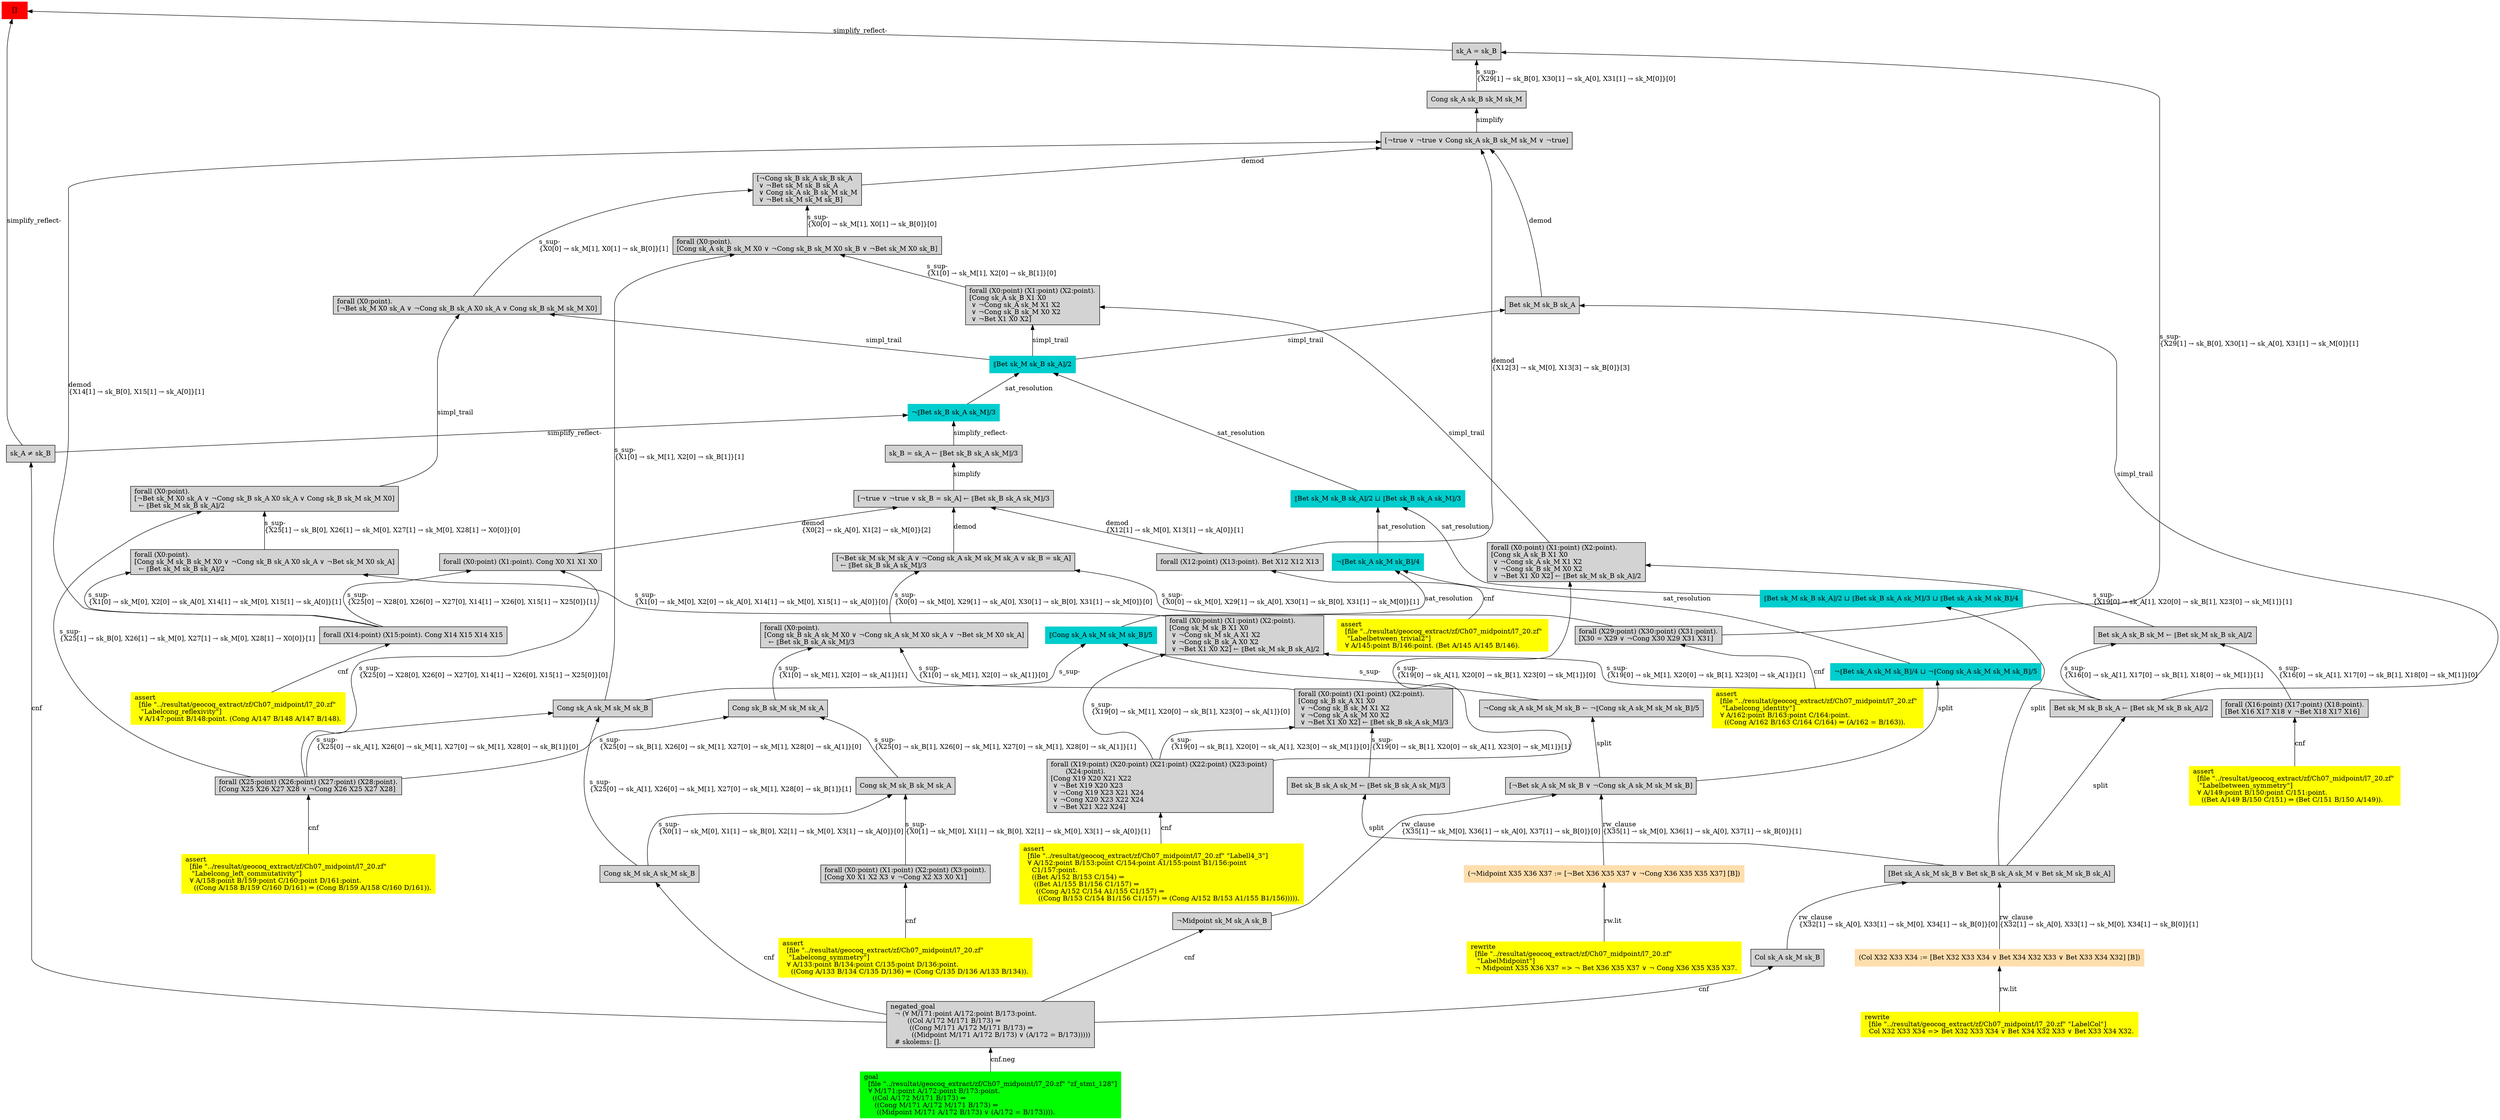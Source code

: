 digraph "unsat_graph" {
  vertex_0 [color=red, label="[]", shape=box, style=filled];
  vertex_0 -> vertex_1 [label="simplify_reflect-", dir="back"];
  vertex_1 [shape=box, label="sk_A ≠ sk_B\l", style=filled];
  vertex_1 -> vertex_2 [label="cnf", dir="back"];
  vertex_2 [shape=box, label="negated_goal\l  ¬ (∀ M/171:point A/172:point B/173:point.\l        ((Col A/172 M/171 B/173) ⇒\l         ((Cong M/171 A/172 M/171 B/173) ⇒\l          ((Midpoint M/171 A/172 B/173) ∨ (A/172 = B/173)))))\l  # skolems: [].\l", style=filled];
  vertex_2 -> vertex_3 [label="cnf.neg", dir="back"];
  vertex_3 [color=green, shape=box, label="goal\l  [file \"../resultat/geocoq_extract/zf/Ch07_midpoint/l7_20.zf\" \"zf_stmt_128\"]\l  ∀ M/171:point A/172:point B/173:point.\l    ((Col A/172 M/171 B/173) ⇒\l     ((Cong M/171 A/172 M/171 B/173) ⇒\l      ((Midpoint M/171 A/172 B/173) ∨ (A/172 = B/173)))).\l", style=filled];
  vertex_0 -> vertex_4 [label="simplify_reflect-", dir="back"];
  vertex_4 [shape=box, label="sk_A = sk_B\l", style=filled];
  vertex_4 -> vertex_5 [label="s_sup-\l\{X29[1] → sk_B[0], X30[1] → sk_A[0], X31[1] → sk_M[0]\}[1]\l", dir="back"];
  vertex_5 [shape=box, label="forall (X29:point) (X30:point) (X31:point).\l[X30 = X29 ∨ ¬Cong X30 X29 X31 X31]\l", style=filled];
  vertex_5 -> vertex_6 [label="cnf", dir="back"];
  vertex_6 [color=yellow, shape=box, label="assert\l  [file \"../resultat/geocoq_extract/zf/Ch07_midpoint/l7_20.zf\" \l   \"Labelcong_identity\"]\l  ∀ A/162:point B/163:point C/164:point.\l    ((Cong A/162 B/163 C/164 C/164) ⇒ (A/162 = B/163)).\l", style=filled];
  vertex_4 -> vertex_7 [label="s_sup-\l\{X29[1] → sk_B[0], X30[1] → sk_A[0], X31[1] → sk_M[0]\}[0]\l", dir="back"];
  vertex_7 [shape=box, label="Cong sk_A sk_B sk_M sk_M\l", style=filled];
  vertex_7 -> vertex_8 [label="simplify", dir="back"];
  vertex_8 [shape=box, label="[¬true ∨ ¬true ∨ Cong sk_A sk_B sk_M sk_M ∨ ¬true]\l", style=filled];
  vertex_8 -> vertex_9 [label="demod\l\{X12[3] → sk_M[0], X13[3] → sk_B[0]\}[3]\l", dir="back"];
  vertex_9 [shape=box, label="forall (X12:point) (X13:point). Bet X12 X12 X13\l", style=filled];
  vertex_9 -> vertex_10 [label="cnf", dir="back"];
  vertex_10 [color=yellow, shape=box, label="assert\l  [file \"../resultat/geocoq_extract/zf/Ch07_midpoint/l7_20.zf\" \l   \"Labelbetween_trivial2\"]\l  ∀ A/145:point B/146:point. (Bet A/145 A/145 B/146).\l", style=filled];
  vertex_8 -> vertex_11 [label="demod", dir="back"];
  vertex_11 [shape=box, label="Bet sk_M sk_B sk_A\l", style=filled];
  vertex_11 -> vertex_12 [label="simpl_trail", dir="back"];
  vertex_12 [color=cyan3, shape=box, label="⟦Bet sk_M sk_B sk_A⟧/2\l", style=filled];
  vertex_12 -> vertex_13 [label="sat_resolution", dir="back"];
  vertex_13 [color=cyan3, shape=box, label="¬⟦Bet sk_B sk_A sk_M⟧/3\l", style=filled];
  vertex_13 -> vertex_1 [label="simplify_reflect-", dir="back"];
  vertex_13 -> vertex_14 [label="simplify_reflect-", dir="back"];
  vertex_14 [shape=box, label="sk_B = sk_A ← ⟦Bet sk_B sk_A sk_M⟧/3\l", style=filled];
  vertex_14 -> vertex_15 [label="simplify", dir="back"];
  vertex_15 [shape=box, label="[¬true ∨ ¬true ∨ sk_B = sk_A] ← ⟦Bet sk_B sk_A sk_M⟧/3\l", style=filled];
  vertex_15 -> vertex_16 [label="demod\l\{X0[2] → sk_A[0], X1[2] → sk_M[0]\}[2]\l", dir="back"];
  vertex_16 [shape=box, label="forall (X0:point) (X1:point). Cong X0 X1 X1 X0\l", style=filled];
  vertex_16 -> vertex_17 [label="s_sup-\l\{X25[0] → X28[0], X26[0] → X27[0], X14[1] → X26[0], X15[1] → X25[0]\}[0]\l", dir="back"];
  vertex_17 [shape=box, label="forall (X25:point) (X26:point) (X27:point) (X28:point).\l[Cong X25 X26 X27 X28 ∨ ¬Cong X26 X25 X27 X28]\l", style=filled];
  vertex_17 -> vertex_18 [label="cnf", dir="back"];
  vertex_18 [color=yellow, shape=box, label="assert\l  [file \"../resultat/geocoq_extract/zf/Ch07_midpoint/l7_20.zf\" \l   \"Labelcong_left_commutativity\"]\l  ∀ A/158:point B/159:point C/160:point D/161:point.\l    ((Cong A/158 B/159 C/160 D/161) ⇒ (Cong B/159 A/158 C/160 D/161)).\l", style=filled];
  vertex_16 -> vertex_19 [label="s_sup-\l\{X25[0] → X28[0], X26[0] → X27[0], X14[1] → X26[0], X15[1] → X25[0]\}[1]\l", dir="back"];
  vertex_19 [shape=box, label="forall (X14:point) (X15:point). Cong X14 X15 X14 X15\l", style=filled];
  vertex_19 -> vertex_20 [label="cnf", dir="back"];
  vertex_20 [color=yellow, shape=box, label="assert\l  [file \"../resultat/geocoq_extract/zf/Ch07_midpoint/l7_20.zf\" \l   \"Labelcong_reflexivity\"]\l  ∀ A/147:point B/148:point. (Cong A/147 B/148 A/147 B/148).\l", style=filled];
  vertex_15 -> vertex_9 [label="demod\l\{X12[1] → sk_M[0], X13[1] → sk_A[0]\}[1]\l", dir="back"];
  vertex_15 -> vertex_21 [label="demod", dir="back"];
  vertex_21 [shape=box, label="[¬Bet sk_M sk_M sk_A ∨ ¬Cong sk_A sk_M sk_M sk_A ∨ sk_B = sk_A]\l  ← ⟦Bet sk_B sk_A sk_M⟧/3\l", style=filled];
  vertex_21 -> vertex_5 [label="s_sup-\l\{X0[0] → sk_M[0], X29[1] → sk_A[0], X30[1] → sk_B[0], X31[1] → sk_M[0]\}[1]\l", dir="back"];
  vertex_21 -> vertex_22 [label="s_sup-\l\{X0[0] → sk_M[0], X29[1] → sk_A[0], X30[1] → sk_B[0], X31[1] → sk_M[0]\}[0]\l", dir="back"];
  vertex_22 [shape=box, label="forall (X0:point).\l[Cong sk_B sk_A sk_M X0 ∨ ¬Cong sk_A sk_M X0 sk_A ∨ ¬Bet sk_M X0 sk_A]\l  ← ⟦Bet sk_B sk_A sk_M⟧/3\l", style=filled];
  vertex_22 -> vertex_23 [label="s_sup-\l\{X1[0] → sk_M[1], X2[0] → sk_A[1]\}[0]\l", dir="back"];
  vertex_23 [shape=box, label="forall (X0:point) (X1:point) (X2:point).\l[Cong sk_B sk_A X1 X0\l ∨ ¬Cong sk_B sk_M X1 X2\l ∨ ¬Cong sk_A sk_M X0 X2\l ∨ ¬Bet X1 X0 X2] ← ⟦Bet sk_B sk_A sk_M⟧/3\l", style=filled];
  vertex_23 -> vertex_24 [label="s_sup-\l\{X19[0] → sk_B[1], X20[0] → sk_A[1], X23[0] → sk_M[1]\}[0]\l", dir="back"];
  vertex_24 [shape=box, label="forall (X19:point) (X20:point) (X21:point) (X22:point) (X23:point) \l       (X24:point).\l[Cong X19 X20 X21 X22\l ∨ ¬Bet X19 X20 X23\l ∨ ¬Cong X19 X23 X21 X24\l ∨ ¬Cong X20 X23 X22 X24\l ∨ ¬Bet X21 X22 X24]\l", style=filled];
  vertex_24 -> vertex_25 [label="cnf", dir="back"];
  vertex_25 [color=yellow, shape=box, label="assert\l  [file \"../resultat/geocoq_extract/zf/Ch07_midpoint/l7_20.zf\" \"Labell4_3\"]\l  ∀ A/152:point B/153:point C/154:point A1/155:point B1/156:point \l    C1/157:point.\l    ((Bet A/152 B/153 C/154) ⇒\l     ((Bet A1/155 B1/156 C1/157) ⇒\l      ((Cong A/152 C/154 A1/155 C1/157) ⇒\l       ((Cong B/153 C/154 B1/156 C1/157) ⇒ (Cong A/152 B/153 A1/155 B1/156))))).\l", style=filled];
  vertex_23 -> vertex_26 [label="s_sup-\l\{X19[0] → sk_B[1], X20[0] → sk_A[1], X23[0] → sk_M[1]\}[1]\l", dir="back"];
  vertex_26 [shape=box, label="Bet sk_B sk_A sk_M ← ⟦Bet sk_B sk_A sk_M⟧/3\l", style=filled];
  vertex_26 -> vertex_27 [label="split", dir="back"];
  vertex_27 [shape=box, label="[Bet sk_A sk_M sk_B ∨ Bet sk_B sk_A sk_M ∨ Bet sk_M sk_B sk_A]\l", style=filled];
  vertex_27 -> vertex_28 [label="rw_clause\l\{X32[1] → sk_A[0], X33[1] → sk_M[0], X34[1] → sk_B[0]\}[1]\l", dir="back"];
  vertex_28 [color=navajowhite, shape=box, label="(Col X32 X33 X34 := [Bet X32 X33 X34 ∨ Bet X34 X32 X33 ∨ Bet X33 X34 X32] [B])\l", style=filled];
  vertex_28 -> vertex_29 [label="rw.lit", dir="back"];
  vertex_29 [color=yellow, shape=box, label="rewrite\l  [file \"../resultat/geocoq_extract/zf/Ch07_midpoint/l7_20.zf\" \"LabelCol\"]\l  Col X32 X33 X34 =\> Bet X32 X33 X34 ∨ Bet X34 X32 X33 ∨ Bet X33 X34 X32.\l", style=filled];
  vertex_27 -> vertex_30 [label="rw_clause\l\{X32[1] → sk_A[0], X33[1] → sk_M[0], X34[1] → sk_B[0]\}[0]\l", dir="back"];
  vertex_30 [shape=box, label="Col sk_A sk_M sk_B\l", style=filled];
  vertex_30 -> vertex_2 [label="cnf", dir="back"];
  vertex_22 -> vertex_31 [label="s_sup-\l\{X1[0] → sk_M[1], X2[0] → sk_A[1]\}[1]\l", dir="back"];
  vertex_31 [shape=box, label="Cong sk_B sk_M sk_M sk_A\l", style=filled];
  vertex_31 -> vertex_17 [label="s_sup-\l\{X25[0] → sk_B[1], X26[0] → sk_M[1], X27[0] → sk_M[1], X28[0] → sk_A[1]\}[0]\l", dir="back"];
  vertex_31 -> vertex_32 [label="s_sup-\l\{X25[0] → sk_B[1], X26[0] → sk_M[1], X27[0] → sk_M[1], X28[0] → sk_A[1]\}[1]\l", dir="back"];
  vertex_32 [shape=box, label="Cong sk_M sk_B sk_M sk_A\l", style=filled];
  vertex_32 -> vertex_33 [label="s_sup-\l\{X0[1] → sk_M[0], X1[1] → sk_B[0], X2[1] → sk_M[0], X3[1] → sk_A[0]\}[1]\l", dir="back"];
  vertex_33 [shape=box, label="forall (X0:point) (X1:point) (X2:point) (X3:point).\l[Cong X0 X1 X2 X3 ∨ ¬Cong X2 X3 X0 X1]\l", style=filled];
  vertex_33 -> vertex_34 [label="cnf", dir="back"];
  vertex_34 [color=yellow, shape=box, label="assert\l  [file \"../resultat/geocoq_extract/zf/Ch07_midpoint/l7_20.zf\" \l   \"Labelcong_symmetry\"]\l  ∀ A/133:point B/134:point C/135:point D/136:point.\l    ((Cong A/133 B/134 C/135 D/136) ⇒ (Cong C/135 D/136 A/133 B/134)).\l", style=filled];
  vertex_32 -> vertex_35 [label="s_sup-\l\{X0[1] → sk_M[0], X1[1] → sk_B[0], X2[1] → sk_M[0], X3[1] → sk_A[0]\}[0]\l", dir="back"];
  vertex_35 [shape=box, label="Cong sk_M sk_A sk_M sk_B\l", style=filled];
  vertex_35 -> vertex_2 [label="cnf", dir="back"];
  vertex_12 -> vertex_36 [label="sat_resolution", dir="back"];
  vertex_36 [color=cyan3, shape=box, label="⟦Bet sk_M sk_B sk_A⟧/2 ⊔ ⟦Bet sk_B sk_A sk_M⟧/3\l", style=filled];
  vertex_36 -> vertex_37 [label="sat_resolution", dir="back"];
  vertex_37 [color=cyan3, shape=box, label="¬⟦Bet sk_A sk_M sk_B⟧/4\l", style=filled];
  vertex_37 -> vertex_38 [label="sat_resolution", dir="back"];
  vertex_38 [color=cyan3, shape=box, label="⟦Cong sk_A sk_M sk_M sk_B⟧/5\l", style=filled];
  vertex_38 -> vertex_39 [label="s_sup-\l", dir="back"];
  vertex_39 [shape=box, label="¬Cong sk_A sk_M sk_M sk_B ← ¬⟦Cong sk_A sk_M sk_M sk_B⟧/5\l", style=filled];
  vertex_39 -> vertex_40 [label="split", dir="back"];
  vertex_40 [shape=box, label="[¬Bet sk_A sk_M sk_B ∨ ¬Cong sk_A sk_M sk_M sk_B]\l", style=filled];
  vertex_40 -> vertex_41 [label="rw_clause\l\{X35[1] → sk_M[0], X36[1] → sk_A[0], X37[1] → sk_B[0]\}[1]\l", dir="back"];
  vertex_41 [color=navajowhite, shape=box, label="(¬Midpoint X35 X36 X37 := [¬Bet X36 X35 X37 ∨ ¬Cong X36 X35 X35 X37] [B])\l", style=filled];
  vertex_41 -> vertex_42 [label="rw.lit", dir="back"];
  vertex_42 [color=yellow, shape=box, label="rewrite\l  [file \"../resultat/geocoq_extract/zf/Ch07_midpoint/l7_20.zf\" \l   \"LabelMidpoint\"]\l  ¬ Midpoint X35 X36 X37 =\> ¬ Bet X36 X35 X37 ∨ ¬ Cong X36 X35 X35 X37.\l", style=filled];
  vertex_40 -> vertex_43 [label="rw_clause\l\{X35[1] → sk_M[0], X36[1] → sk_A[0], X37[1] → sk_B[0]\}[0]\l", dir="back"];
  vertex_43 [shape=box, label="¬Midpoint sk_M sk_A sk_B\l", style=filled];
  vertex_43 -> vertex_2 [label="cnf", dir="back"];
  vertex_38 -> vertex_44 [label="s_sup-\l", dir="back"];
  vertex_44 [shape=box, label="Cong sk_A sk_M sk_M sk_B\l", style=filled];
  vertex_44 -> vertex_17 [label="s_sup-\l\{X25[0] → sk_A[1], X26[0] → sk_M[1], X27[0] → sk_M[1], X28[0] → sk_B[1]\}[0]\l", dir="back"];
  vertex_44 -> vertex_35 [label="s_sup-\l\{X25[0] → sk_A[1], X26[0] → sk_M[1], X27[0] → sk_M[1], X28[0] → sk_B[1]\}[1]\l", dir="back"];
  vertex_37 -> vertex_45 [label="sat_resolution", dir="back"];
  vertex_45 [color=cyan3, shape=box, label="¬⟦Bet sk_A sk_M sk_B⟧/4 ⊔ ¬⟦Cong sk_A sk_M sk_M sk_B⟧/5\l", style=filled];
  vertex_45 -> vertex_40 [label="split", dir="back"];
  vertex_36 -> vertex_46 [label="sat_resolution", dir="back"];
  vertex_46 [color=cyan3, shape=box, label="⟦Bet sk_M sk_B sk_A⟧/2 ⊔ ⟦Bet sk_B sk_A sk_M⟧/3 ⊔ ⟦Bet sk_A sk_M sk_B⟧/4\l", style=filled];
  vertex_46 -> vertex_27 [label="split", dir="back"];
  vertex_11 -> vertex_47 [label="simpl_trail", dir="back"];
  vertex_47 [shape=box, label="Bet sk_M sk_B sk_A ← ⟦Bet sk_M sk_B sk_A⟧/2\l", style=filled];
  vertex_47 -> vertex_27 [label="split", dir="back"];
  vertex_8 -> vertex_19 [label="demod\l\{X14[1] → sk_B[0], X15[1] → sk_A[0]\}[1]\l", dir="back"];
  vertex_8 -> vertex_48 [label="demod", dir="back"];
  vertex_48 [shape=box, label="[¬Cong sk_B sk_A sk_B sk_A\l ∨ ¬Bet sk_M sk_B sk_A\l ∨ Cong sk_A sk_B sk_M sk_M\l ∨ ¬Bet sk_M sk_M sk_B]\l", style=filled];
  vertex_48 -> vertex_49 [label="s_sup-\l\{X0[0] → sk_M[1], X0[1] → sk_B[0]\}[0]\l", dir="back"];
  vertex_49 [shape=box, label="forall (X0:point).\l[Cong sk_A sk_B sk_M X0 ∨ ¬Cong sk_B sk_M X0 sk_B ∨ ¬Bet sk_M X0 sk_B]\l", style=filled];
  vertex_49 -> vertex_50 [label="s_sup-\l\{X1[0] → sk_M[1], X2[0] → sk_B[1]\}[0]\l", dir="back"];
  vertex_50 [shape=box, label="forall (X0:point) (X1:point) (X2:point).\l[Cong sk_A sk_B X1 X0\l ∨ ¬Cong sk_A sk_M X1 X2\l ∨ ¬Cong sk_B sk_M X0 X2\l ∨ ¬Bet X1 X0 X2]\l", style=filled];
  vertex_50 -> vertex_12 [label="simpl_trail", dir="back"];
  vertex_50 -> vertex_51 [label="simpl_trail", dir="back"];
  vertex_51 [shape=box, label="forall (X0:point) (X1:point) (X2:point).\l[Cong sk_A sk_B X1 X0\l ∨ ¬Cong sk_A sk_M X1 X2\l ∨ ¬Cong sk_B sk_M X0 X2\l ∨ ¬Bet X1 X0 X2] ← ⟦Bet sk_M sk_B sk_A⟧/2\l", style=filled];
  vertex_51 -> vertex_24 [label="s_sup-\l\{X19[0] → sk_A[1], X20[0] → sk_B[1], X23[0] → sk_M[1]\}[0]\l", dir="back"];
  vertex_51 -> vertex_52 [label="s_sup-\l\{X19[0] → sk_A[1], X20[0] → sk_B[1], X23[0] → sk_M[1]\}[1]\l", dir="back"];
  vertex_52 [shape=box, label="Bet sk_A sk_B sk_M ← ⟦Bet sk_M sk_B sk_A⟧/2\l", style=filled];
  vertex_52 -> vertex_53 [label="s_sup-\l\{X16[0] → sk_A[1], X17[0] → sk_B[1], X18[0] → sk_M[1]\}[0]\l", dir="back"];
  vertex_53 [shape=box, label="forall (X16:point) (X17:point) (X18:point).\l[Bet X16 X17 X18 ∨ ¬Bet X18 X17 X16]\l", style=filled];
  vertex_53 -> vertex_54 [label="cnf", dir="back"];
  vertex_54 [color=yellow, shape=box, label="assert\l  [file \"../resultat/geocoq_extract/zf/Ch07_midpoint/l7_20.zf\" \l   \"Labelbetween_symmetry\"]\l  ∀ A/149:point B/150:point C/151:point.\l    ((Bet A/149 B/150 C/151) ⇒ (Bet C/151 B/150 A/149)).\l", style=filled];
  vertex_52 -> vertex_47 [label="s_sup-\l\{X16[0] → sk_A[1], X17[0] → sk_B[1], X18[0] → sk_M[1]\}[1]\l", dir="back"];
  vertex_49 -> vertex_44 [label="s_sup-\l\{X1[0] → sk_M[1], X2[0] → sk_B[1]\}[1]\l", dir="back"];
  vertex_48 -> vertex_55 [label="s_sup-\l\{X0[0] → sk_M[1], X0[1] → sk_B[0]\}[1]\l", dir="back"];
  vertex_55 [shape=box, label="forall (X0:point).\l[¬Bet sk_M X0 sk_A ∨ ¬Cong sk_B sk_A X0 sk_A ∨ Cong sk_B sk_M sk_M X0]\l", style=filled];
  vertex_55 -> vertex_12 [label="simpl_trail", dir="back"];
  vertex_55 -> vertex_56 [label="simpl_trail", dir="back"];
  vertex_56 [shape=box, label="forall (X0:point).\l[¬Bet sk_M X0 sk_A ∨ ¬Cong sk_B sk_A X0 sk_A ∨ Cong sk_B sk_M sk_M X0]\l  ← ⟦Bet sk_M sk_B sk_A⟧/2\l", style=filled];
  vertex_56 -> vertex_17 [label="s_sup-\l\{X25[1] → sk_B[0], X26[1] → sk_M[0], X27[1] → sk_M[0], X28[1] → X0[0]\}[1]\l", dir="back"];
  vertex_56 -> vertex_57 [label="s_sup-\l\{X25[1] → sk_B[0], X26[1] → sk_M[0], X27[1] → sk_M[0], X28[1] → X0[0]\}[0]\l", dir="back"];
  vertex_57 [shape=box, label="forall (X0:point).\l[Cong sk_M sk_B sk_M X0 ∨ ¬Cong sk_B sk_A X0 sk_A ∨ ¬Bet sk_M X0 sk_A]\l  ← ⟦Bet sk_M sk_B sk_A⟧/2\l", style=filled];
  vertex_57 -> vertex_58 [label="s_sup-\l\{X1[0] → sk_M[0], X2[0] → sk_A[0], X14[1] → sk_M[0], X15[1] → sk_A[0]\}[0]\l", dir="back"];
  vertex_58 [shape=box, label="forall (X0:point) (X1:point) (X2:point).\l[Cong sk_M sk_B X1 X0\l ∨ ¬Cong sk_M sk_A X1 X2\l ∨ ¬Cong sk_B sk_A X0 X2\l ∨ ¬Bet X1 X0 X2] ← ⟦Bet sk_M sk_B sk_A⟧/2\l", style=filled];
  vertex_58 -> vertex_24 [label="s_sup-\l\{X19[0] → sk_M[1], X20[0] → sk_B[1], X23[0] → sk_A[1]\}[0]\l", dir="back"];
  vertex_58 -> vertex_47 [label="s_sup-\l\{X19[0] → sk_M[1], X20[0] → sk_B[1], X23[0] → sk_A[1]\}[1]\l", dir="back"];
  vertex_57 -> vertex_19 [label="s_sup-\l\{X1[0] → sk_M[0], X2[0] → sk_A[0], X14[1] → sk_M[0], X15[1] → sk_A[0]\}[1]\l", dir="back"];
  }


